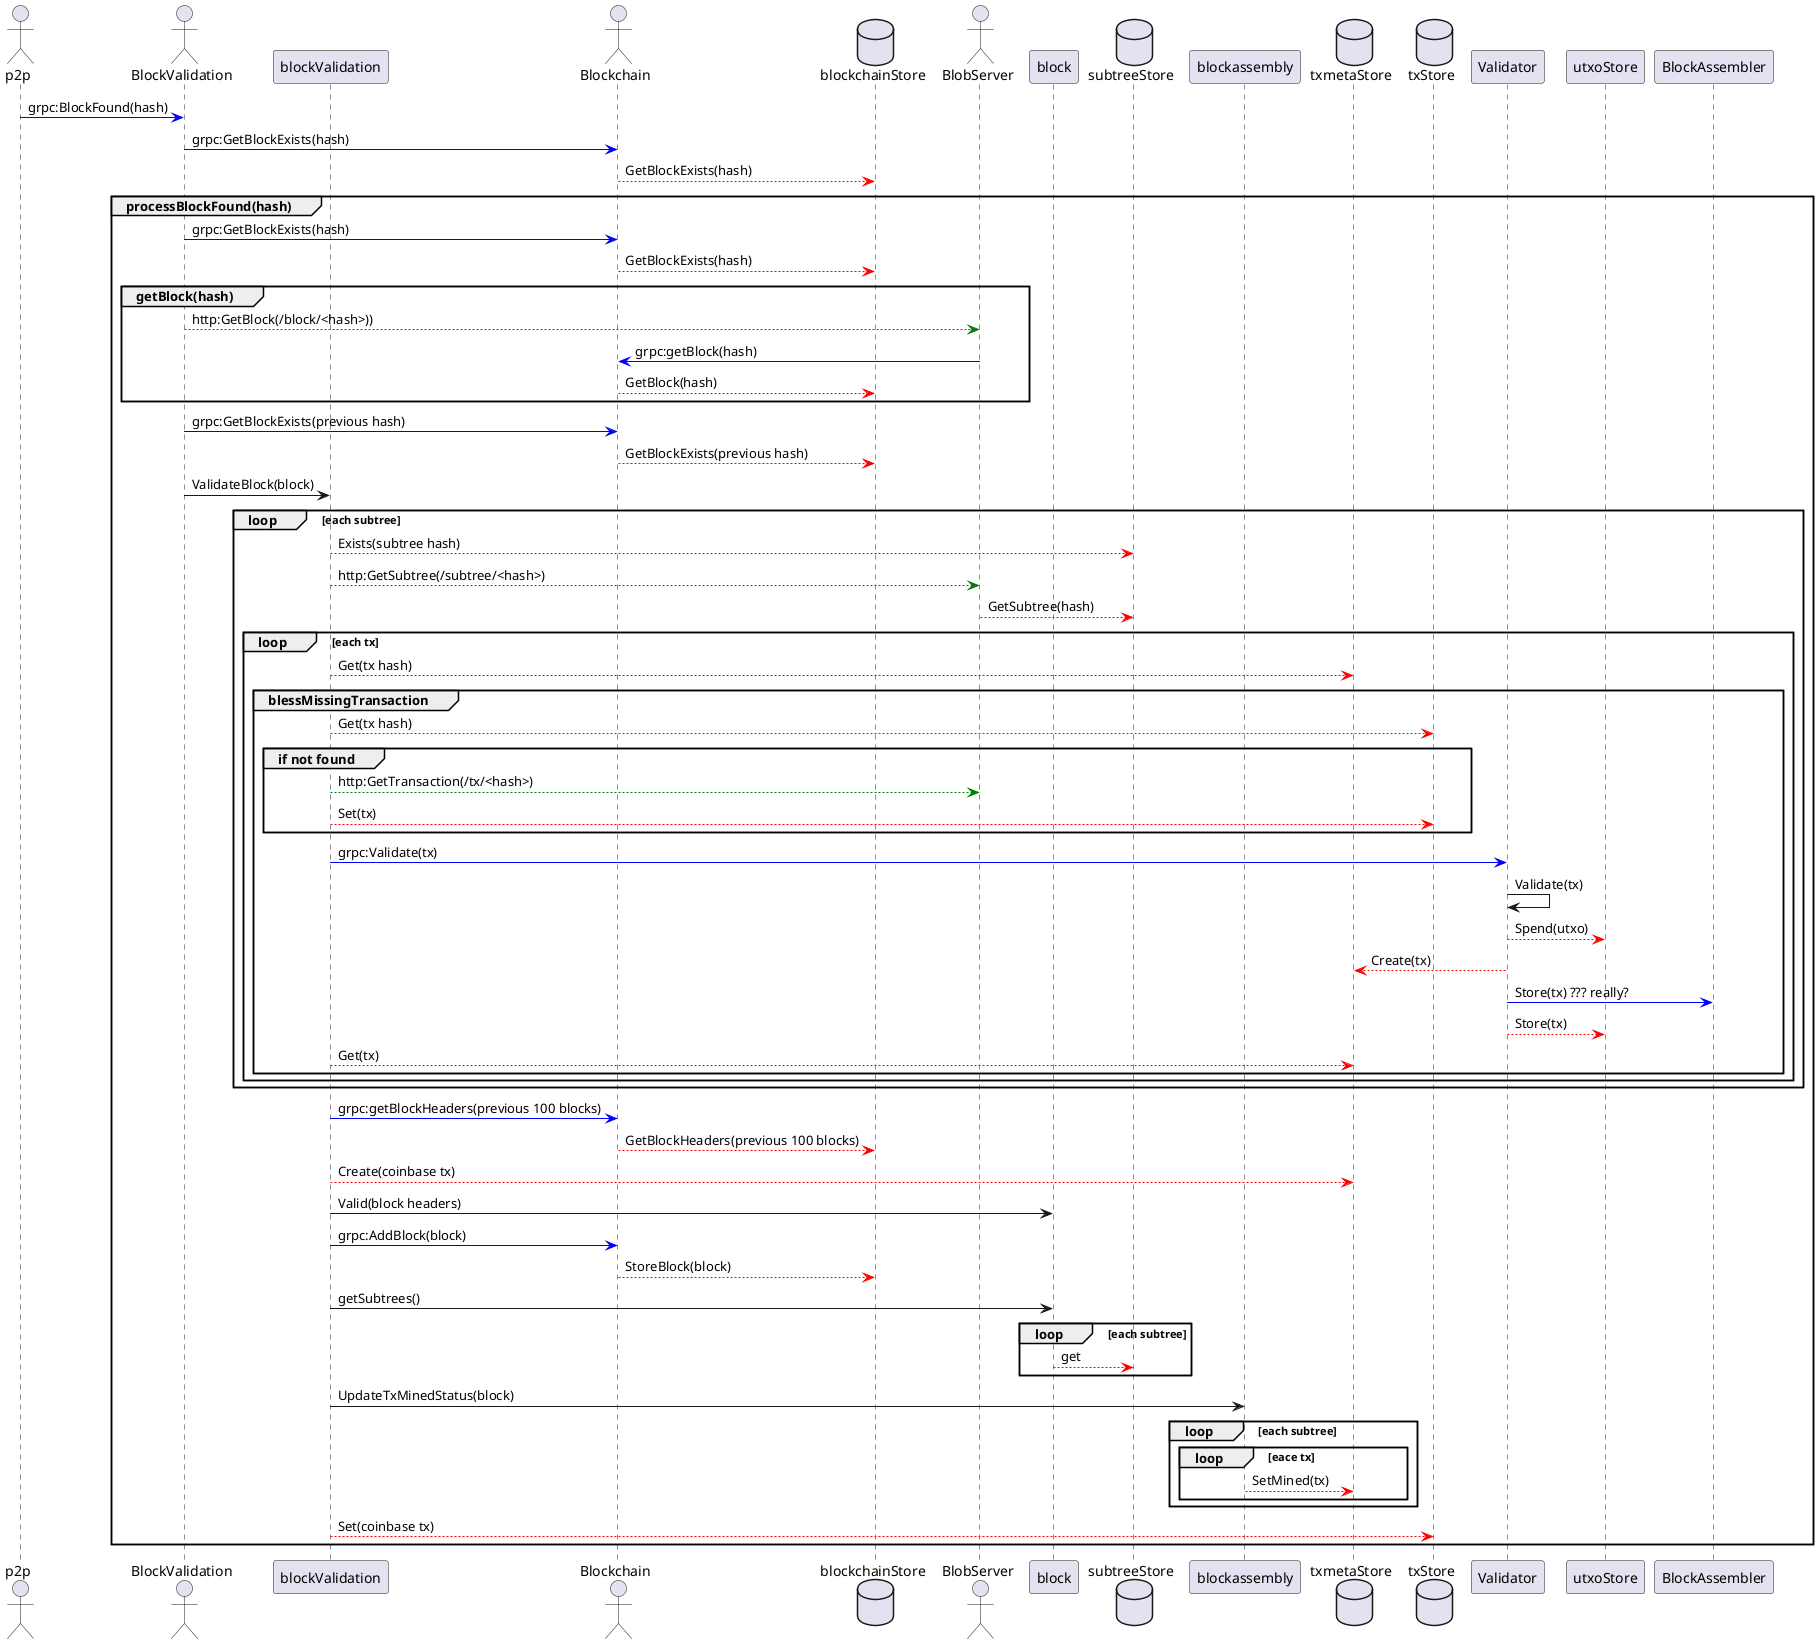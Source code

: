 @startuml overview
actor p2p
actor BlockValidation
participant blockValidation
actor Blockchain
database blockchainStore
actor BlobServer
participant block
database subtreeStore
participant blockassembly
database txmetaStore
database txStore


p2p -[#blue]> BlockValidation : grpc:BlockFound(hash)
BlockValidation -[#blue]> Blockchain : grpc:GetBlockExists(hash)
Blockchain -[#red]-> blockchainStore : GetBlockExists(hash)
group processBlockFound(hash)
BlockValidation -[#blue]> Blockchain : grpc:GetBlockExists(hash)
Blockchain -[#red]-> blockchainStore : GetBlockExists(hash)
group getBlock(hash)
BlockValidation -[#green]--> BlobServer : http:GetBlock(/block/<hash>))
BlobServer -[#blue]> Blockchain : grpc:getBlock(hash)
Blockchain -[#red]-> blockchainStore : GetBlock(hash)
end
BlockValidation -[#blue]> Blockchain : grpc:GetBlockExists(previous hash)
Blockchain -[#red]-> blockchainStore : GetBlockExists(previous hash)
BlockValidation -> blockValidation : ValidateBlock(block)

loop each subtree
blockValidation -[#red]-> subtreeStore : Exists(subtree hash)
blockValidation -[#green]--> BlobServer : http:GetSubtree(/subtree/<hash>)
BlobServer -[#red]-> subtreeStore : GetSubtree(hash)
loop each tx
blockValidation -[#red]-> txmetaStore : Get(tx hash)
group blessMissingTransaction
blockValidation -[#red]-> txStore: Get(tx hash)
group if not found
blockValidation -[#green]--> BlobServer : http:GetTransaction(/tx/<hash>)
blockValidation -[#red]-> txStore : Set(tx)
end
blockValidation -[#blue]> Validator : grpc:Validate(tx)
Validator -> Validator : Validate(tx)
Validator -[#red]-> utxoStore : Spend(utxo)
Validator -[#red]-> txmetaStore : Create(tx)
Validator -[#blue]> BlockAssembler : Store(tx) ??? really?
Validator -[#red]-> utxoStore : Store(tx)
blockValidation -[#red]-> txmetaStore : Get(tx)
end
end
end
blockValidation -[#blue]> Blockchain : grpc:getBlockHeaders(previous 100 blocks)
Blockchain -[#red]-> blockchainStore : GetBlockHeaders(previous 100 blocks)
blockValidation -[#red]-> txmetaStore : Create(coinbase tx)
blockValidation -> block : Valid(block headers)
blockValidation -[#blue]> Blockchain : grpc:AddBlock(block)
Blockchain -[#red]-> blockchainStore : StoreBlock(block)
blockValidation -> block : getSubtrees()
loop each subtree
block -[#red]-> subtreeStore : get

end
blockValidation -> blockassembly : UpdateTxMinedStatus(block)
loop each subtree
loop eace tx
blockassembly -[#red]-> txmetaStore : SetMined(tx)
end
end
blockValidation -[#red]-> txStore : Set(coinbase tx)
end
